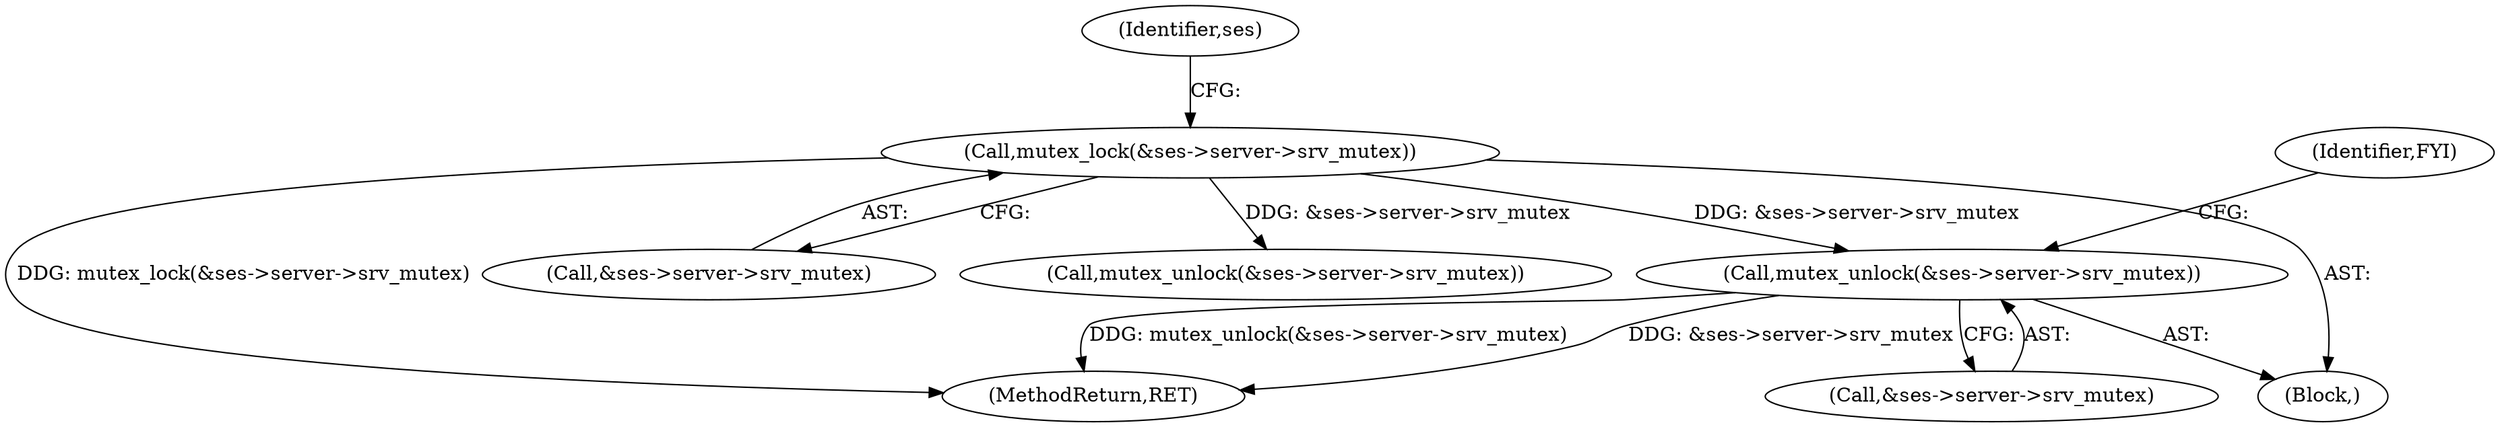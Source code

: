digraph "0_linux_cabfb3680f78981d26c078a26e5c748531257ebb_1@API" {
"1000170" [label="(Call,mutex_unlock(&ses->server->srv_mutex))"];
"1000113" [label="(Call,mutex_lock(&ses->server->srv_mutex))"];
"1000171" [label="(Call,&ses->server->srv_mutex)"];
"1000139" [label="(Call,mutex_unlock(&ses->server->srv_mutex))"];
"1000124" [label="(Identifier,ses)"];
"1000102" [label="(Block,)"];
"1000178" [label="(Identifier,FYI)"];
"1000198" [label="(MethodReturn,RET)"];
"1000113" [label="(Call,mutex_lock(&ses->server->srv_mutex))"];
"1000170" [label="(Call,mutex_unlock(&ses->server->srv_mutex))"];
"1000114" [label="(Call,&ses->server->srv_mutex)"];
"1000170" -> "1000102"  [label="AST: "];
"1000170" -> "1000171"  [label="CFG: "];
"1000171" -> "1000170"  [label="AST: "];
"1000178" -> "1000170"  [label="CFG: "];
"1000170" -> "1000198"  [label="DDG: &ses->server->srv_mutex"];
"1000170" -> "1000198"  [label="DDG: mutex_unlock(&ses->server->srv_mutex)"];
"1000113" -> "1000170"  [label="DDG: &ses->server->srv_mutex"];
"1000113" -> "1000102"  [label="AST: "];
"1000113" -> "1000114"  [label="CFG: "];
"1000114" -> "1000113"  [label="AST: "];
"1000124" -> "1000113"  [label="CFG: "];
"1000113" -> "1000198"  [label="DDG: mutex_lock(&ses->server->srv_mutex)"];
"1000113" -> "1000139"  [label="DDG: &ses->server->srv_mutex"];
}
